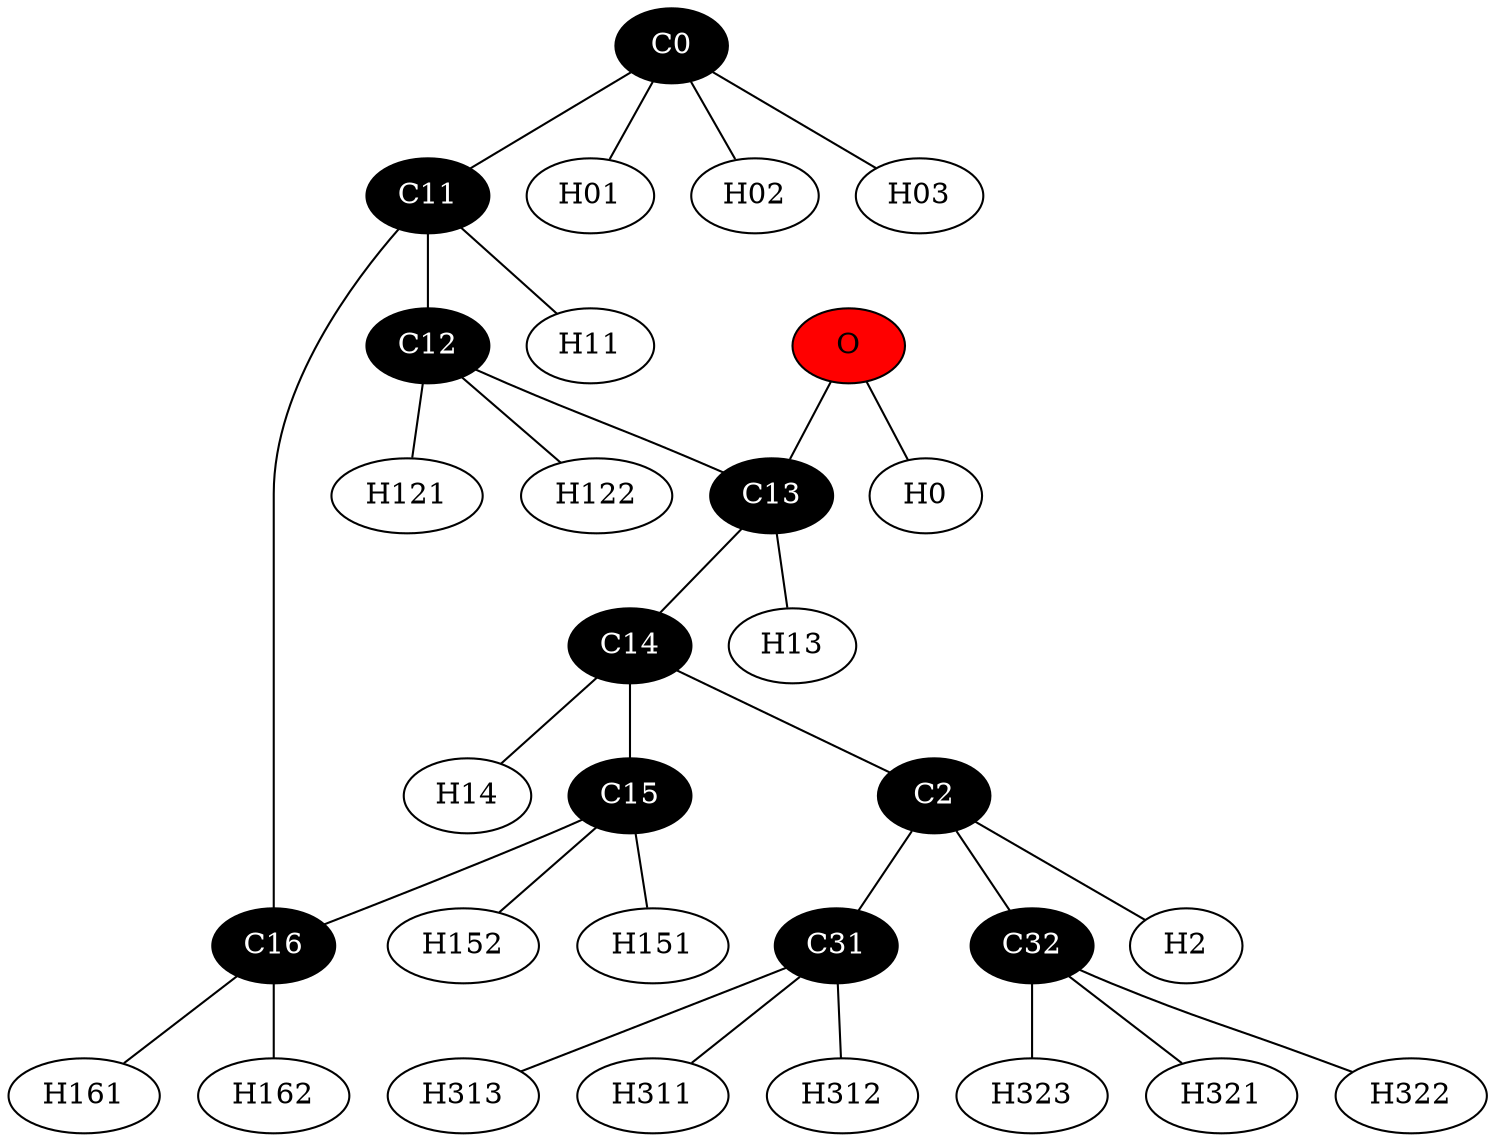 graph g {
	"C0" [ fillcolor=black,fontcolor=white,style=filled ];
	"C11" [ fillcolor=black,fontcolor=white,style=filled ];
	"C12" [ fillcolor=black,fontcolor=white,style=filled ];
	"C13" [ fillcolor=black,fontcolor=white,style=filled ];
	"C14" [ fillcolor=black,fontcolor=white,style=filled ];
	"C15" [ fillcolor=black,fontcolor=white,style=filled ];
	"C16" [ fillcolor=black,fontcolor=white,style=filled ];
	"C2" [ fillcolor=black,fontcolor=white,style=filled ];
	"C31" [ fillcolor=black,fontcolor=white,style=filled ];
	"C32" [ fillcolor=black,fontcolor=white,style=filled ];
	"O" [ fillcolor=red,style=filled ];
	"C0" -- "C11";
	"C11" -- "C12";
	"C12" -- "C13";
	"C13" -- "C14";
	"C14" -- "C15";
	"C15" -- "C16";
	"C16" -- "C11";
	"O" -- "C13";
	"O" -- "H0";
	"C14" -- "C2";
	"C2" -- "C31";
	"C2" -- "C32";

	"C0" -- "H01";
	"C0" -- "H02";
	"C0" -- "H03";

	"C11" -- "H11";
	"C12" -- "H121";
	"C12" -- "H122";
	"C13" -- "H13";
	"C14" -- "H14";
	"C15" -- "H151";
	"C15" -- "H152";
	"C16" -- "H161";
	"C16" -- "H162";

	"C2" -- "H2";
	"C31" -- "H311";
	"C31" -- "H312";
	"C31" -- "H313";
	"C32" -- "H321";
	"C32" -- "H322";
	"C32" -- "H323";
}
